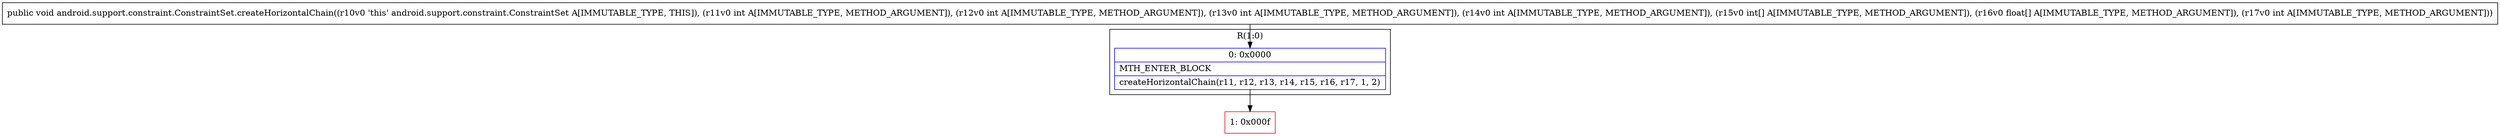 digraph "CFG forandroid.support.constraint.ConstraintSet.createHorizontalChain(IIII[I[FI)V" {
subgraph cluster_Region_1162384223 {
label = "R(1:0)";
node [shape=record,color=blue];
Node_0 [shape=record,label="{0\:\ 0x0000|MTH_ENTER_BLOCK\l|createHorizontalChain(r11, r12, r13, r14, r15, r16, r17, 1, 2)\l}"];
}
Node_1 [shape=record,color=red,label="{1\:\ 0x000f}"];
MethodNode[shape=record,label="{public void android.support.constraint.ConstraintSet.createHorizontalChain((r10v0 'this' android.support.constraint.ConstraintSet A[IMMUTABLE_TYPE, THIS]), (r11v0 int A[IMMUTABLE_TYPE, METHOD_ARGUMENT]), (r12v0 int A[IMMUTABLE_TYPE, METHOD_ARGUMENT]), (r13v0 int A[IMMUTABLE_TYPE, METHOD_ARGUMENT]), (r14v0 int A[IMMUTABLE_TYPE, METHOD_ARGUMENT]), (r15v0 int[] A[IMMUTABLE_TYPE, METHOD_ARGUMENT]), (r16v0 float[] A[IMMUTABLE_TYPE, METHOD_ARGUMENT]), (r17v0 int A[IMMUTABLE_TYPE, METHOD_ARGUMENT])) }"];
MethodNode -> Node_0;
Node_0 -> Node_1;
}

